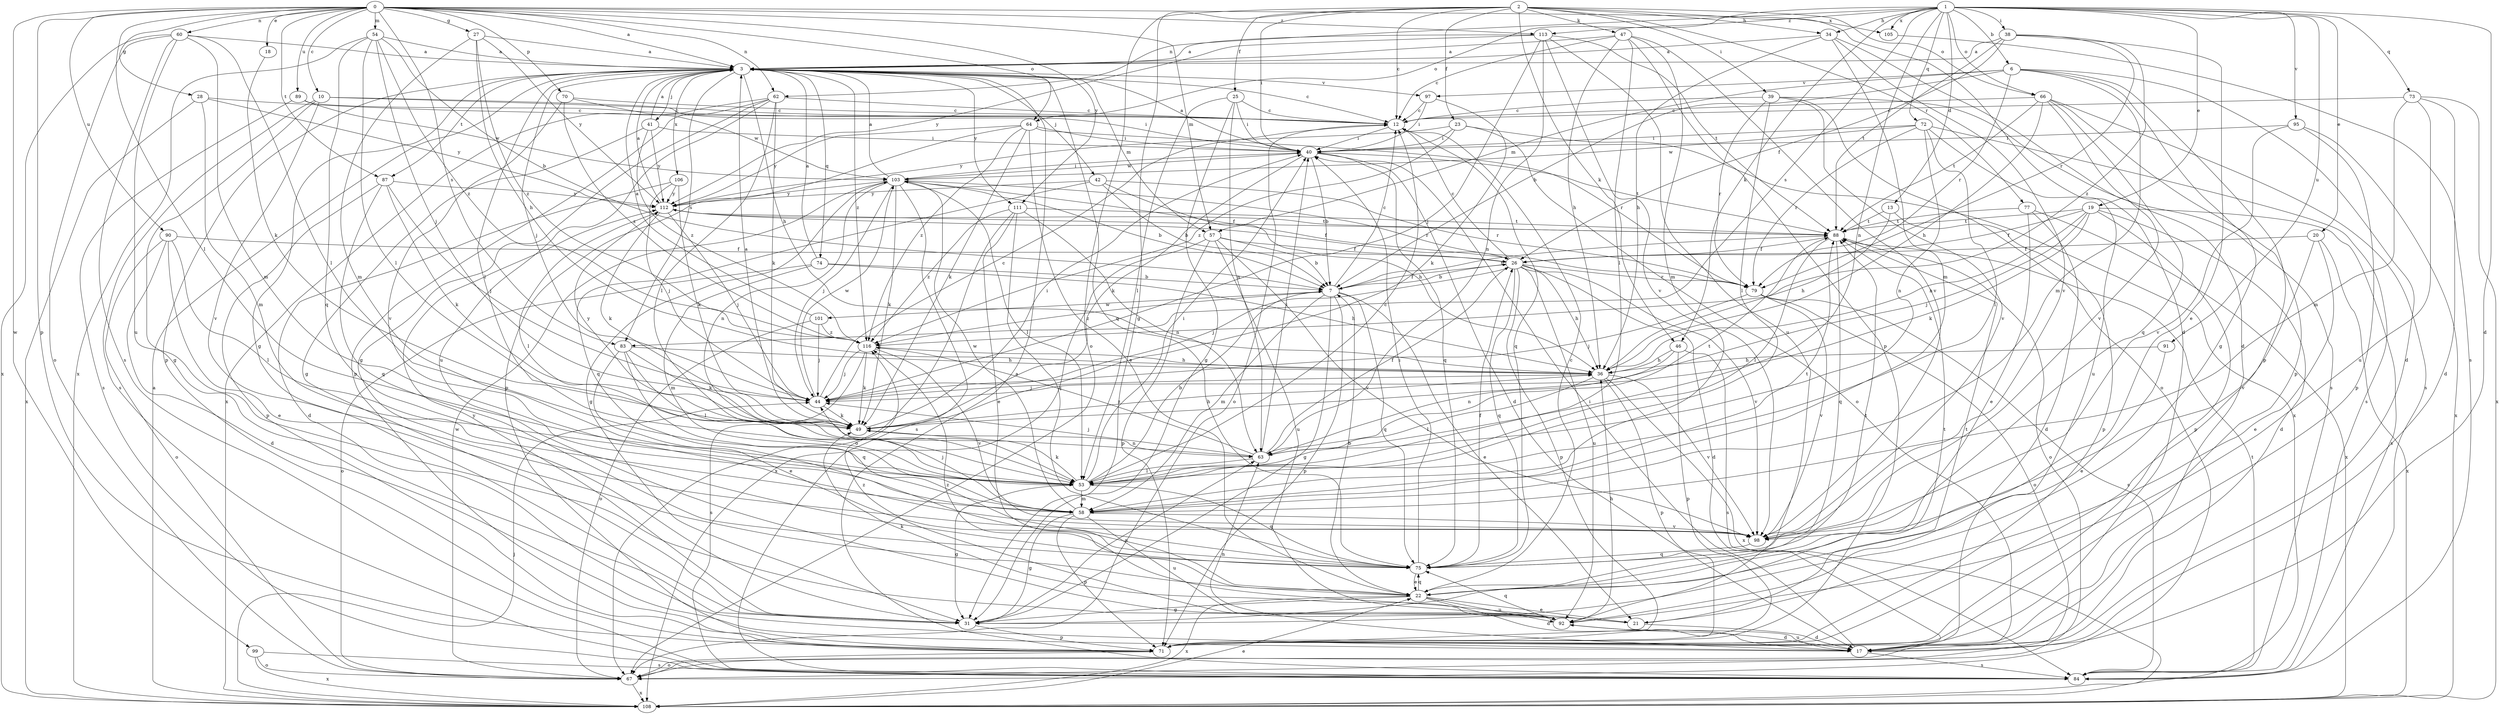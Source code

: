 strict digraph  {
0;
1;
2;
3;
6;
7;
10;
12;
13;
17;
18;
19;
20;
21;
22;
23;
25;
26;
27;
28;
31;
34;
36;
38;
39;
40;
41;
42;
44;
46;
47;
49;
53;
54;
57;
58;
60;
62;
63;
64;
66;
67;
70;
71;
72;
73;
74;
75;
77;
79;
83;
84;
87;
88;
89;
90;
91;
92;
95;
97;
98;
99;
101;
103;
105;
106;
108;
111;
112;
113;
116;
0 -> 3  [label=a];
0 -> 10  [label=c];
0 -> 18  [label=e];
0 -> 27  [label=g];
0 -> 28  [label=g];
0 -> 53  [label=l];
0 -> 54  [label=m];
0 -> 57  [label=m];
0 -> 60  [label=n];
0 -> 62  [label=n];
0 -> 64  [label=o];
0 -> 70  [label=p];
0 -> 71  [label=p];
0 -> 83  [label=s];
0 -> 87  [label=t];
0 -> 89  [label=u];
0 -> 90  [label=u];
0 -> 99  [label=w];
0 -> 105  [label=x];
0 -> 111  [label=y];
0 -> 113  [label=z];
1 -> 6  [label=b];
1 -> 13  [label=d];
1 -> 17  [label=d];
1 -> 19  [label=e];
1 -> 20  [label=e];
1 -> 34  [label=h];
1 -> 38  [label=i];
1 -> 46  [label=k];
1 -> 62  [label=n];
1 -> 63  [label=n];
1 -> 64  [label=o];
1 -> 66  [label=o];
1 -> 72  [label=q];
1 -> 73  [label=q];
1 -> 83  [label=s];
1 -> 91  [label=u];
1 -> 95  [label=v];
1 -> 105  [label=x];
1 -> 113  [label=z];
2 -> 12  [label=c];
2 -> 17  [label=d];
2 -> 23  [label=f];
2 -> 25  [label=f];
2 -> 31  [label=g];
2 -> 34  [label=h];
2 -> 39  [label=i];
2 -> 40  [label=i];
2 -> 46  [label=k];
2 -> 47  [label=k];
2 -> 66  [label=o];
2 -> 67  [label=o];
2 -> 77  [label=r];
3 -> 12  [label=c];
3 -> 31  [label=g];
3 -> 36  [label=h];
3 -> 41  [label=j];
3 -> 42  [label=j];
3 -> 44  [label=j];
3 -> 53  [label=l];
3 -> 57  [label=m];
3 -> 71  [label=p];
3 -> 74  [label=q];
3 -> 75  [label=q];
3 -> 83  [label=s];
3 -> 87  [label=t];
3 -> 97  [label=v];
3 -> 106  [label=x];
3 -> 111  [label=y];
3 -> 116  [label=z];
6 -> 7  [label=b];
6 -> 17  [label=d];
6 -> 31  [label=g];
6 -> 57  [label=m];
6 -> 58  [label=m];
6 -> 71  [label=p];
6 -> 79  [label=r];
6 -> 97  [label=v];
7 -> 12  [label=c];
7 -> 21  [label=e];
7 -> 26  [label=f];
7 -> 31  [label=g];
7 -> 58  [label=m];
7 -> 71  [label=p];
7 -> 75  [label=q];
7 -> 88  [label=t];
7 -> 101  [label=w];
7 -> 116  [label=z];
10 -> 12  [label=c];
10 -> 31  [label=g];
10 -> 40  [label=i];
10 -> 84  [label=s];
10 -> 98  [label=v];
12 -> 40  [label=i];
12 -> 67  [label=o];
12 -> 75  [label=q];
13 -> 36  [label=h];
13 -> 71  [label=p];
13 -> 88  [label=t];
17 -> 40  [label=i];
17 -> 63  [label=n];
17 -> 84  [label=s];
17 -> 92  [label=u];
18 -> 49  [label=k];
19 -> 17  [label=d];
19 -> 26  [label=f];
19 -> 36  [label=h];
19 -> 44  [label=j];
19 -> 49  [label=k];
19 -> 71  [label=p];
19 -> 84  [label=s];
19 -> 88  [label=t];
20 -> 21  [label=e];
20 -> 26  [label=f];
20 -> 98  [label=v];
20 -> 108  [label=x];
21 -> 17  [label=d];
21 -> 49  [label=k];
21 -> 88  [label=t];
21 -> 116  [label=z];
22 -> 7  [label=b];
22 -> 12  [label=c];
22 -> 17  [label=d];
22 -> 21  [label=e];
22 -> 31  [label=g];
22 -> 75  [label=q];
22 -> 88  [label=t];
22 -> 92  [label=u];
22 -> 108  [label=x];
23 -> 40  [label=i];
23 -> 67  [label=o];
23 -> 108  [label=x];
23 -> 112  [label=y];
23 -> 116  [label=z];
25 -> 12  [label=c];
25 -> 31  [label=g];
25 -> 40  [label=i];
25 -> 53  [label=l];
25 -> 63  [label=n];
26 -> 7  [label=b];
26 -> 12  [label=c];
26 -> 17  [label=d];
26 -> 36  [label=h];
26 -> 44  [label=j];
26 -> 71  [label=p];
26 -> 75  [label=q];
26 -> 79  [label=r];
26 -> 92  [label=u];
26 -> 98  [label=v];
27 -> 3  [label=a];
27 -> 36  [label=h];
27 -> 58  [label=m];
27 -> 112  [label=y];
27 -> 116  [label=z];
28 -> 12  [label=c];
28 -> 58  [label=m];
28 -> 108  [label=x];
28 -> 112  [label=y];
31 -> 63  [label=n];
31 -> 71  [label=p];
31 -> 88  [label=t];
31 -> 112  [label=y];
34 -> 3  [label=a];
34 -> 17  [label=d];
34 -> 36  [label=h];
34 -> 58  [label=m];
34 -> 98  [label=v];
36 -> 44  [label=j];
36 -> 53  [label=l];
36 -> 71  [label=p];
36 -> 98  [label=v];
36 -> 108  [label=x];
38 -> 3  [label=a];
38 -> 22  [label=e];
38 -> 26  [label=f];
38 -> 79  [label=r];
38 -> 88  [label=t];
38 -> 116  [label=z];
39 -> 12  [label=c];
39 -> 53  [label=l];
39 -> 67  [label=o];
39 -> 79  [label=r];
39 -> 84  [label=s];
39 -> 98  [label=v];
40 -> 3  [label=a];
40 -> 7  [label=b];
40 -> 17  [label=d];
40 -> 49  [label=k];
40 -> 75  [label=q];
40 -> 88  [label=t];
40 -> 103  [label=w];
41 -> 3  [label=a];
41 -> 31  [label=g];
41 -> 40  [label=i];
41 -> 112  [label=y];
41 -> 116  [label=z];
42 -> 7  [label=b];
42 -> 36  [label=h];
42 -> 75  [label=q];
42 -> 79  [label=r];
42 -> 112  [label=y];
44 -> 12  [label=c];
44 -> 49  [label=k];
44 -> 103  [label=w];
46 -> 36  [label=h];
46 -> 63  [label=n];
46 -> 71  [label=p];
46 -> 84  [label=s];
47 -> 3  [label=a];
47 -> 12  [label=c];
47 -> 36  [label=h];
47 -> 53  [label=l];
47 -> 58  [label=m];
47 -> 71  [label=p];
47 -> 98  [label=v];
49 -> 3  [label=a];
49 -> 36  [label=h];
49 -> 40  [label=i];
49 -> 63  [label=n];
49 -> 112  [label=y];
53 -> 7  [label=b];
53 -> 12  [label=c];
53 -> 31  [label=g];
53 -> 40  [label=i];
53 -> 49  [label=k];
53 -> 58  [label=m];
53 -> 75  [label=q];
54 -> 3  [label=a];
54 -> 7  [label=b];
54 -> 44  [label=j];
54 -> 53  [label=l];
54 -> 75  [label=q];
54 -> 108  [label=x];
54 -> 116  [label=z];
57 -> 7  [label=b];
57 -> 26  [label=f];
57 -> 71  [label=p];
57 -> 92  [label=u];
57 -> 98  [label=v];
57 -> 108  [label=x];
58 -> 31  [label=g];
58 -> 44  [label=j];
58 -> 71  [label=p];
58 -> 88  [label=t];
58 -> 92  [label=u];
58 -> 98  [label=v];
58 -> 103  [label=w];
60 -> 3  [label=a];
60 -> 53  [label=l];
60 -> 58  [label=m];
60 -> 67  [label=o];
60 -> 84  [label=s];
60 -> 92  [label=u];
60 -> 108  [label=x];
62 -> 12  [label=c];
62 -> 31  [label=g];
62 -> 49  [label=k];
62 -> 53  [label=l];
62 -> 71  [label=p];
62 -> 92  [label=u];
62 -> 108  [label=x];
63 -> 26  [label=f];
63 -> 40  [label=i];
63 -> 44  [label=j];
63 -> 53  [label=l];
63 -> 88  [label=t];
63 -> 116  [label=z];
64 -> 22  [label=e];
64 -> 40  [label=i];
64 -> 49  [label=k];
64 -> 71  [label=p];
64 -> 79  [label=r];
64 -> 112  [label=y];
64 -> 116  [label=z];
66 -> 12  [label=c];
66 -> 36  [label=h];
66 -> 71  [label=p];
66 -> 75  [label=q];
66 -> 84  [label=s];
66 -> 88  [label=t];
66 -> 98  [label=v];
67 -> 103  [label=w];
67 -> 108  [label=x];
70 -> 12  [label=c];
70 -> 98  [label=v];
70 -> 103  [label=w];
70 -> 116  [label=z];
71 -> 67  [label=o];
72 -> 40  [label=i];
72 -> 53  [label=l];
72 -> 63  [label=n];
72 -> 79  [label=r];
72 -> 84  [label=s];
72 -> 92  [label=u];
72 -> 103  [label=w];
73 -> 12  [label=c];
73 -> 17  [label=d];
73 -> 58  [label=m];
73 -> 92  [label=u];
73 -> 108  [label=x];
74 -> 3  [label=a];
74 -> 7  [label=b];
74 -> 36  [label=h];
74 -> 58  [label=m];
74 -> 67  [label=o];
75 -> 22  [label=e];
75 -> 26  [label=f];
75 -> 40  [label=i];
77 -> 17  [label=d];
77 -> 22  [label=e];
77 -> 88  [label=t];
77 -> 108  [label=x];
79 -> 44  [label=j];
79 -> 67  [label=o];
79 -> 84  [label=s];
79 -> 98  [label=v];
83 -> 22  [label=e];
83 -> 36  [label=h];
83 -> 49  [label=k];
83 -> 53  [label=l];
83 -> 75  [label=q];
84 -> 3  [label=a];
84 -> 88  [label=t];
87 -> 44  [label=j];
87 -> 49  [label=k];
87 -> 71  [label=p];
87 -> 75  [label=q];
87 -> 112  [label=y];
88 -> 26  [label=f];
88 -> 53  [label=l];
88 -> 67  [label=o];
88 -> 75  [label=q];
88 -> 112  [label=y];
89 -> 12  [label=c];
89 -> 84  [label=s];
89 -> 103  [label=w];
90 -> 17  [label=d];
90 -> 22  [label=e];
90 -> 26  [label=f];
90 -> 53  [label=l];
90 -> 67  [label=o];
91 -> 22  [label=e];
91 -> 36  [label=h];
92 -> 17  [label=d];
92 -> 36  [label=h];
92 -> 75  [label=q];
92 -> 116  [label=z];
95 -> 40  [label=i];
95 -> 71  [label=p];
95 -> 98  [label=v];
95 -> 108  [label=x];
97 -> 12  [label=c];
97 -> 40  [label=i];
97 -> 49  [label=k];
98 -> 75  [label=q];
99 -> 67  [label=o];
99 -> 84  [label=s];
99 -> 108  [label=x];
101 -> 3  [label=a];
101 -> 44  [label=j];
101 -> 67  [label=o];
101 -> 116  [label=z];
103 -> 3  [label=a];
103 -> 7  [label=b];
103 -> 26  [label=f];
103 -> 31  [label=g];
103 -> 40  [label=i];
103 -> 44  [label=j];
103 -> 49  [label=k];
103 -> 53  [label=l];
103 -> 63  [label=n];
103 -> 79  [label=r];
103 -> 84  [label=s];
103 -> 112  [label=y];
105 -> 84  [label=s];
106 -> 17  [label=d];
106 -> 44  [label=j];
106 -> 49  [label=k];
106 -> 112  [label=y];
108 -> 3  [label=a];
108 -> 22  [label=e];
108 -> 44  [label=j];
111 -> 22  [label=e];
111 -> 63  [label=n];
111 -> 67  [label=o];
111 -> 75  [label=q];
111 -> 88  [label=t];
111 -> 116  [label=z];
112 -> 3  [label=a];
112 -> 26  [label=f];
112 -> 44  [label=j];
112 -> 49  [label=k];
112 -> 53  [label=l];
112 -> 88  [label=t];
113 -> 3  [label=a];
113 -> 44  [label=j];
113 -> 63  [label=n];
113 -> 88  [label=t];
113 -> 92  [label=u];
113 -> 98  [label=v];
113 -> 112  [label=y];
116 -> 36  [label=h];
116 -> 44  [label=j];
116 -> 49  [label=k];
116 -> 84  [label=s];
116 -> 98  [label=v];
}
